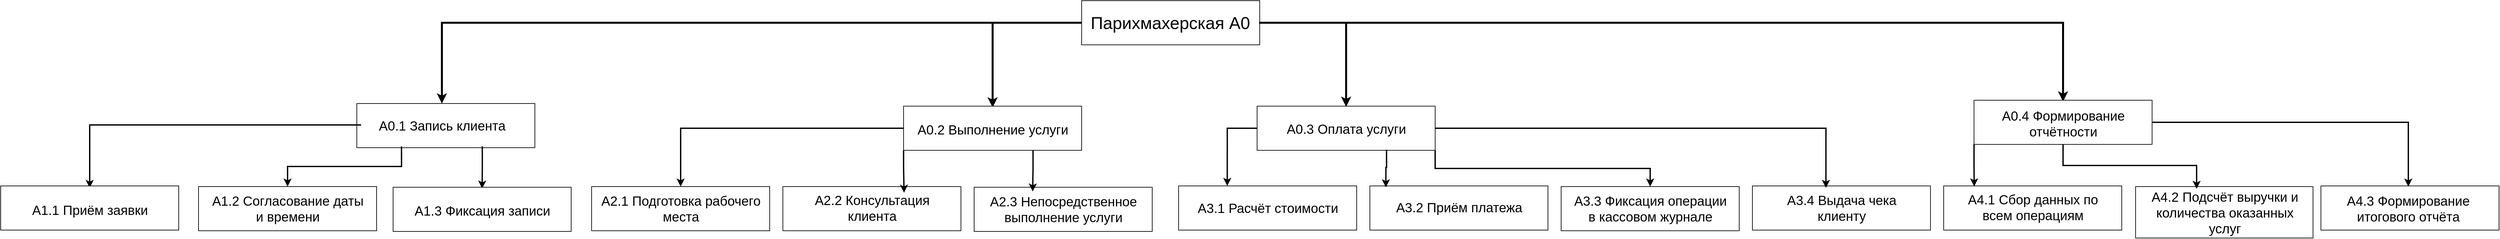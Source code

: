 <mxfile version="28.2.3">
  <diagram name="Страница — 1" id="yLtqsdLyZenQX1GJ1IhD">
    <mxGraphModel dx="6170" dy="3055" grid="0" gridSize="10" guides="1" tooltips="1" connect="1" arrows="1" fold="1" page="0" pageScale="1" pageWidth="827" pageHeight="1169" math="0" shadow="0">
      <root>
        <mxCell id="0" />
        <mxCell id="1" parent="0" />
        <mxCell id="vxo2_MmbldthmeWOhvXQ-1" value="" style="rounded=0;whiteSpace=wrap;html=1;" parent="1" vertex="1">
          <mxGeometry x="78" y="-99" width="270" height="67" as="geometry" />
        </mxCell>
        <mxCell id="WTPXl1K0bG2xd23CFLY1-2" style="edgeStyle=orthogonalEdgeStyle;rounded=0;orthogonalLoop=1;jettySize=auto;html=1;exitX=0;exitY=0.5;exitDx=0;exitDy=0;strokeWidth=3;" edge="1" parent="1" source="vxo2_MmbldthmeWOhvXQ-5" target="T-Rxa87JrUxMpe1Wu-bd-2">
          <mxGeometry relative="1" as="geometry" />
        </mxCell>
        <mxCell id="WTPXl1K0bG2xd23CFLY1-3" style="edgeStyle=orthogonalEdgeStyle;rounded=0;orthogonalLoop=1;jettySize=auto;html=1;exitX=0;exitY=0.5;exitDx=0;exitDy=0;fontSize=11;strokeWidth=3;" edge="1" parent="1" source="vxo2_MmbldthmeWOhvXQ-5" target="vxo2_MmbldthmeWOhvXQ-39">
          <mxGeometry relative="1" as="geometry" />
        </mxCell>
        <mxCell id="WTPXl1K0bG2xd23CFLY1-4" style="edgeStyle=orthogonalEdgeStyle;rounded=0;orthogonalLoop=1;jettySize=auto;html=1;exitX=1;exitY=0.5;exitDx=0;exitDy=0;strokeWidth=3;" edge="1" parent="1" source="vxo2_MmbldthmeWOhvXQ-5" target="T-Rxa87JrUxMpe1Wu-bd-12">
          <mxGeometry relative="1" as="geometry" />
        </mxCell>
        <mxCell id="WTPXl1K0bG2xd23CFLY1-5" style="edgeStyle=orthogonalEdgeStyle;rounded=0;orthogonalLoop=1;jettySize=auto;html=1;exitX=1;exitY=0.5;exitDx=0;exitDy=0;strokeWidth=3;" edge="1" parent="1" source="vxo2_MmbldthmeWOhvXQ-5" target="T-Rxa87JrUxMpe1Wu-bd-15">
          <mxGeometry relative="1" as="geometry" />
        </mxCell>
        <mxCell id="vxo2_MmbldthmeWOhvXQ-5" value="Парихмахерская A0" style="text;strokeColor=none;fillColor=none;html=1;align=center;verticalAlign=middle;whiteSpace=wrap;rounded=0;fontSize=26;strokeWidth=1;" parent="1" vertex="1">
          <mxGeometry x="78" y="-98" width="269" height="65" as="geometry" />
        </mxCell>
        <mxCell id="vxo2_MmbldthmeWOhvXQ-38" value="" style="rounded=0;whiteSpace=wrap;html=1;" parent="1" vertex="1">
          <mxGeometry x="-1021" y="57" width="270" height="67" as="geometry" />
        </mxCell>
        <mxCell id="WTPXl1K0bG2xd23CFLY1-6" style="edgeStyle=orthogonalEdgeStyle;rounded=0;orthogonalLoop=1;jettySize=auto;html=1;exitX=0;exitY=0.5;exitDx=0;exitDy=0;strokeWidth=2;" edge="1" parent="1" source="vxo2_MmbldthmeWOhvXQ-39" target="T-Rxa87JrUxMpe1Wu-bd-25">
          <mxGeometry relative="1" as="geometry" />
        </mxCell>
        <mxCell id="WTPXl1K0bG2xd23CFLY1-7" style="edgeStyle=orthogonalEdgeStyle;rounded=0;orthogonalLoop=1;jettySize=auto;html=1;exitX=0.25;exitY=1;exitDx=0;exitDy=0;strokeWidth=2;" edge="1" parent="1" source="vxo2_MmbldthmeWOhvXQ-39" target="T-Rxa87JrUxMpe1Wu-bd-26">
          <mxGeometry relative="1" as="geometry" />
        </mxCell>
        <mxCell id="WTPXl1K0bG2xd23CFLY1-8" style="edgeStyle=orthogonalEdgeStyle;rounded=0;orthogonalLoop=1;jettySize=auto;html=1;exitX=0.75;exitY=1;exitDx=0;exitDy=0;strokeWidth=2;" edge="1" parent="1" source="vxo2_MmbldthmeWOhvXQ-39" target="T-Rxa87JrUxMpe1Wu-bd-27">
          <mxGeometry relative="1" as="geometry" />
        </mxCell>
        <mxCell id="vxo2_MmbldthmeWOhvXQ-39" value="&lt;div&gt;A0.1 Запись клиента&lt;/div&gt;" style="text;html=1;align=center;verticalAlign=middle;whiteSpace=wrap;rounded=0;fontSize=20;" parent="1" vertex="1">
          <mxGeometry x="-1014.5" y="57" width="245" height="65" as="geometry" />
        </mxCell>
        <mxCell id="WTPXl1K0bG2xd23CFLY1-9" style="edgeStyle=orthogonalEdgeStyle;rounded=0;orthogonalLoop=1;jettySize=auto;html=1;exitX=0;exitY=0.5;exitDx=0;exitDy=0;strokeWidth=2;" edge="1" parent="1" source="T-Rxa87JrUxMpe1Wu-bd-1" target="T-Rxa87JrUxMpe1Wu-bd-32">
          <mxGeometry relative="1" as="geometry" />
        </mxCell>
        <mxCell id="T-Rxa87JrUxMpe1Wu-bd-1" value="" style="rounded=0;whiteSpace=wrap;html=1;" parent="1" vertex="1">
          <mxGeometry x="-192" y="61" width="270" height="67" as="geometry" />
        </mxCell>
        <mxCell id="T-Rxa87JrUxMpe1Wu-bd-2" value="&lt;div&gt;A0.2 Выполнение услуги&lt;/div&gt;" style="text;html=1;align=center;verticalAlign=middle;whiteSpace=wrap;rounded=0;fontSize=20;" parent="1" vertex="1">
          <mxGeometry x="-179.5" y="63" width="245" height="65" as="geometry" />
        </mxCell>
        <mxCell id="WTPXl1K0bG2xd23CFLY1-12" style="edgeStyle=orthogonalEdgeStyle;rounded=0;orthogonalLoop=1;jettySize=auto;html=1;exitX=0;exitY=0.5;exitDx=0;exitDy=0;entryX=0.25;entryY=0;entryDx=0;entryDy=0;strokeWidth=2;" edge="1" parent="1" source="T-Rxa87JrUxMpe1Wu-bd-7" target="T-Rxa87JrUxMpe1Wu-bd-38">
          <mxGeometry relative="1" as="geometry" />
        </mxCell>
        <mxCell id="WTPXl1K0bG2xd23CFLY1-14" style="edgeStyle=orthogonalEdgeStyle;rounded=0;orthogonalLoop=1;jettySize=auto;html=1;exitX=1;exitY=1;exitDx=0;exitDy=0;strokeWidth=2;" edge="1" parent="1" source="T-Rxa87JrUxMpe1Wu-bd-7" target="T-Rxa87JrUxMpe1Wu-bd-40">
          <mxGeometry relative="1" as="geometry" />
        </mxCell>
        <mxCell id="T-Rxa87JrUxMpe1Wu-bd-7" value="" style="rounded=0;whiteSpace=wrap;html=1;" parent="1" vertex="1">
          <mxGeometry x="344" y="61" width="270" height="67" as="geometry" />
        </mxCell>
        <mxCell id="T-Rxa87JrUxMpe1Wu-bd-12" value="&lt;div&gt;A0.3 Оплата услуги&lt;/div&gt;" style="text;html=1;align=center;verticalAlign=middle;whiteSpace=wrap;rounded=0;fontSize=20;" parent="1" vertex="1">
          <mxGeometry x="356.5" y="62" width="245" height="65" as="geometry" />
        </mxCell>
        <mxCell id="WTPXl1K0bG2xd23CFLY1-18" style="edgeStyle=orthogonalEdgeStyle;rounded=0;orthogonalLoop=1;jettySize=auto;html=1;exitX=1;exitY=0.5;exitDx=0;exitDy=0;entryX=0.5;entryY=0;entryDx=0;entryDy=0;strokeWidth=2;" edge="1" parent="1" source="T-Rxa87JrUxMpe1Wu-bd-14" target="T-Rxa87JrUxMpe1Wu-bd-48">
          <mxGeometry relative="1" as="geometry" />
        </mxCell>
        <mxCell id="T-Rxa87JrUxMpe1Wu-bd-14" value="" style="rounded=0;whiteSpace=wrap;html=1;" parent="1" vertex="1">
          <mxGeometry x="1431" y="52" width="270" height="67" as="geometry" />
        </mxCell>
        <mxCell id="T-Rxa87JrUxMpe1Wu-bd-15" value="&lt;div&gt;A0.4 Формирование отчётности&lt;/div&gt;" style="text;html=1;align=center;verticalAlign=middle;whiteSpace=wrap;rounded=0;fontSize=20;" parent="1" vertex="1">
          <mxGeometry x="1443.5" y="54" width="245" height="65" as="geometry" />
        </mxCell>
        <mxCell id="T-Rxa87JrUxMpe1Wu-bd-17" value="" style="rounded=0;whiteSpace=wrap;html=1;" parent="1" vertex="1">
          <mxGeometry x="-1561" y="182" width="270" height="67" as="geometry" />
        </mxCell>
        <mxCell id="T-Rxa87JrUxMpe1Wu-bd-18" value="" style="rounded=0;whiteSpace=wrap;html=1;" parent="1" vertex="1">
          <mxGeometry x="-1261" y="183" width="270" height="67" as="geometry" />
        </mxCell>
        <mxCell id="T-Rxa87JrUxMpe1Wu-bd-19" value="" style="rounded=0;whiteSpace=wrap;html=1;" parent="1" vertex="1">
          <mxGeometry x="-966" y="184" width="270" height="67" as="geometry" />
        </mxCell>
        <mxCell id="T-Rxa87JrUxMpe1Wu-bd-25" value="&lt;div&gt;A1.1 Приём заявки&lt;/div&gt;" style="text;html=1;align=center;verticalAlign=middle;whiteSpace=wrap;rounded=0;fontSize=20;" parent="1" vertex="1">
          <mxGeometry x="-1548.5" y="185" width="245" height="65" as="geometry" />
        </mxCell>
        <mxCell id="T-Rxa87JrUxMpe1Wu-bd-26" value="&lt;div&gt;A1.2 Согласование даты и времени&lt;/div&gt;" style="text;html=1;align=center;verticalAlign=middle;whiteSpace=wrap;rounded=0;fontSize=20;" parent="1" vertex="1">
          <mxGeometry x="-1248.5" y="183" width="245" height="65" as="geometry" />
        </mxCell>
        <mxCell id="T-Rxa87JrUxMpe1Wu-bd-27" value="&lt;div&gt;A1.3 Фиксация записи&lt;/div&gt;" style="text;html=1;align=center;verticalAlign=middle;whiteSpace=wrap;rounded=0;fontSize=20;" parent="1" vertex="1">
          <mxGeometry x="-953.5" y="186" width="245" height="65" as="geometry" />
        </mxCell>
        <mxCell id="T-Rxa87JrUxMpe1Wu-bd-28" value="" style="rounded=0;whiteSpace=wrap;html=1;" parent="1" vertex="1">
          <mxGeometry x="-665" y="183" width="270" height="67" as="geometry" />
        </mxCell>
        <mxCell id="T-Rxa87JrUxMpe1Wu-bd-29" value="" style="rounded=0;whiteSpace=wrap;html=1;" parent="1" vertex="1">
          <mxGeometry x="-375" y="183" width="270" height="67" as="geometry" />
        </mxCell>
        <mxCell id="T-Rxa87JrUxMpe1Wu-bd-30" value="" style="rounded=0;whiteSpace=wrap;html=1;" parent="1" vertex="1">
          <mxGeometry x="-85" y="184" width="270" height="67" as="geometry" />
        </mxCell>
        <mxCell id="T-Rxa87JrUxMpe1Wu-bd-32" value="A2.1 Подготовка рабочего места" style="text;html=1;align=center;verticalAlign=middle;whiteSpace=wrap;rounded=0;fontSize=20;" parent="1" vertex="1">
          <mxGeometry x="-652.5" y="183" width="245" height="65" as="geometry" />
        </mxCell>
        <mxCell id="T-Rxa87JrUxMpe1Wu-bd-33" value="A2.2 Консультация клиента" style="text;html=1;align=center;verticalAlign=middle;whiteSpace=wrap;rounded=0;fontSize=20;" parent="1" vertex="1">
          <mxGeometry x="-362.5" y="182" width="245" height="65" as="geometry" />
        </mxCell>
        <mxCell id="T-Rxa87JrUxMpe1Wu-bd-34" value="A2.3 Непосредственное выполнение услуги" style="text;html=1;align=center;verticalAlign=middle;whiteSpace=wrap;rounded=0;fontSize=20;" parent="1" vertex="1">
          <mxGeometry x="-72.5" y="184" width="245" height="65" as="geometry" />
        </mxCell>
        <mxCell id="T-Rxa87JrUxMpe1Wu-bd-35" value="" style="rounded=0;whiteSpace=wrap;html=1;" parent="1" vertex="1">
          <mxGeometry x="225" y="182" width="270" height="67" as="geometry" />
        </mxCell>
        <mxCell id="T-Rxa87JrUxMpe1Wu-bd-36" value="" style="rounded=0;whiteSpace=wrap;html=1;" parent="1" vertex="1">
          <mxGeometry x="515" y="182" width="270" height="67" as="geometry" />
        </mxCell>
        <mxCell id="T-Rxa87JrUxMpe1Wu-bd-37" value="" style="rounded=0;whiteSpace=wrap;html=1;" parent="1" vertex="1">
          <mxGeometry x="805" y="183" width="270" height="67" as="geometry" />
        </mxCell>
        <mxCell id="T-Rxa87JrUxMpe1Wu-bd-38" value="A3.1 Расчёт стоимости" style="text;html=1;align=center;verticalAlign=middle;whiteSpace=wrap;rounded=0;fontSize=20;" parent="1" vertex="1">
          <mxGeometry x="237.5" y="182" width="245" height="65" as="geometry" />
        </mxCell>
        <mxCell id="T-Rxa87JrUxMpe1Wu-bd-39" value="A3.2 Приём платежа" style="text;html=1;align=center;verticalAlign=middle;whiteSpace=wrap;rounded=0;fontSize=20;" parent="1" vertex="1">
          <mxGeometry x="527.5" y="181" width="245" height="65" as="geometry" />
        </mxCell>
        <mxCell id="T-Rxa87JrUxMpe1Wu-bd-40" value="A3.3 Фиксация операции в кассовом журнале" style="text;html=1;align=center;verticalAlign=middle;whiteSpace=wrap;rounded=0;fontSize=20;" parent="1" vertex="1">
          <mxGeometry x="817.5" y="183" width="245" height="65" as="geometry" />
        </mxCell>
        <mxCell id="T-Rxa87JrUxMpe1Wu-bd-41" value="" style="rounded=0;whiteSpace=wrap;html=1;" parent="1" vertex="1">
          <mxGeometry x="1095" y="182" width="270" height="67" as="geometry" />
        </mxCell>
        <mxCell id="T-Rxa87JrUxMpe1Wu-bd-42" value="" style="rounded=0;whiteSpace=wrap;html=1;" parent="1" vertex="1">
          <mxGeometry x="1385" y="182" width="270" height="67" as="geometry" />
        </mxCell>
        <mxCell id="T-Rxa87JrUxMpe1Wu-bd-43" value="" style="rounded=0;whiteSpace=wrap;html=1;" parent="1" vertex="1">
          <mxGeometry x="1676" y="183" width="269" height="78" as="geometry" />
        </mxCell>
        <mxCell id="T-Rxa87JrUxMpe1Wu-bd-44" value="A3.4 Выдача чека клиенту" style="text;html=1;align=center;verticalAlign=middle;whiteSpace=wrap;rounded=0;fontSize=20;" parent="1" vertex="1">
          <mxGeometry x="1107.5" y="182" width="245" height="65" as="geometry" />
        </mxCell>
        <mxCell id="T-Rxa87JrUxMpe1Wu-bd-45" value="A4.1 Сбор данных по всем операциям" style="text;html=1;align=center;verticalAlign=middle;whiteSpace=wrap;rounded=0;fontSize=20;" parent="1" vertex="1">
          <mxGeometry x="1397.5" y="181" width="245" height="65" as="geometry" />
        </mxCell>
        <mxCell id="T-Rxa87JrUxMpe1Wu-bd-46" value="A4.2 Подсчёт выручки и количества оказанных услуг" style="text;html=1;align=center;verticalAlign=middle;whiteSpace=wrap;rounded=0;fontSize=20;" parent="1" vertex="1">
          <mxGeometry x="1688.5" y="189.5" width="245" height="65" as="geometry" />
        </mxCell>
        <mxCell id="T-Rxa87JrUxMpe1Wu-bd-47" value="" style="rounded=0;whiteSpace=wrap;html=1;" parent="1" vertex="1">
          <mxGeometry x="1957" y="182" width="270" height="67" as="geometry" />
        </mxCell>
        <mxCell id="T-Rxa87JrUxMpe1Wu-bd-48" value="A4.3 Формирование итогового отчёта" style="text;html=1;align=center;verticalAlign=middle;whiteSpace=wrap;rounded=0;fontSize=20;" parent="1" vertex="1">
          <mxGeometry x="1967" y="183" width="245" height="65" as="geometry" />
        </mxCell>
        <mxCell id="WTPXl1K0bG2xd23CFLY1-10" style="edgeStyle=orthogonalEdgeStyle;rounded=0;orthogonalLoop=1;jettySize=auto;html=1;exitX=0;exitY=1;exitDx=0;exitDy=0;entryX=0.699;entryY=0.158;entryDx=0;entryDy=0;entryPerimeter=0;strokeWidth=2;" edge="1" parent="1" source="T-Rxa87JrUxMpe1Wu-bd-1" target="T-Rxa87JrUxMpe1Wu-bd-33">
          <mxGeometry relative="1" as="geometry" />
        </mxCell>
        <mxCell id="WTPXl1K0bG2xd23CFLY1-11" style="edgeStyle=orthogonalEdgeStyle;rounded=0;orthogonalLoop=1;jettySize=auto;html=1;exitX=0.75;exitY=1;exitDx=0;exitDy=0;entryX=0.311;entryY=0.099;entryDx=0;entryDy=0;entryPerimeter=0;strokeWidth=2;" edge="1" parent="1" source="T-Rxa87JrUxMpe1Wu-bd-2" target="T-Rxa87JrUxMpe1Wu-bd-34">
          <mxGeometry relative="1" as="geometry" />
        </mxCell>
        <mxCell id="WTPXl1K0bG2xd23CFLY1-13" style="edgeStyle=orthogonalEdgeStyle;rounded=0;orthogonalLoop=1;jettySize=auto;html=1;exitX=0.75;exitY=1;exitDx=0;exitDy=0;entryX=0.048;entryY=0.049;entryDx=0;entryDy=0;entryPerimeter=0;strokeWidth=2;" edge="1" parent="1" source="T-Rxa87JrUxMpe1Wu-bd-12" target="T-Rxa87JrUxMpe1Wu-bd-39">
          <mxGeometry relative="1" as="geometry" />
        </mxCell>
        <mxCell id="WTPXl1K0bG2xd23CFLY1-15" style="edgeStyle=orthogonalEdgeStyle;rounded=0;orthogonalLoop=1;jettySize=auto;html=1;exitX=1;exitY=0.5;exitDx=0;exitDy=0;entryX=0.404;entryY=0.046;entryDx=0;entryDy=0;entryPerimeter=0;strokeWidth=2;" edge="1" parent="1" source="T-Rxa87JrUxMpe1Wu-bd-7" target="T-Rxa87JrUxMpe1Wu-bd-44">
          <mxGeometry relative="1" as="geometry" />
        </mxCell>
        <mxCell id="WTPXl1K0bG2xd23CFLY1-16" style="edgeStyle=orthogonalEdgeStyle;rounded=0;orthogonalLoop=1;jettySize=auto;html=1;exitX=0;exitY=1;exitDx=0;exitDy=0;entryX=0.138;entryY=0.027;entryDx=0;entryDy=0;entryPerimeter=0;strokeWidth=2;" edge="1" parent="1" source="T-Rxa87JrUxMpe1Wu-bd-14" target="T-Rxa87JrUxMpe1Wu-bd-45">
          <mxGeometry relative="1" as="geometry" />
        </mxCell>
        <mxCell id="WTPXl1K0bG2xd23CFLY1-17" style="edgeStyle=orthogonalEdgeStyle;rounded=0;orthogonalLoop=1;jettySize=auto;html=1;exitX=0.5;exitY=1;exitDx=0;exitDy=0;entryX=0.344;entryY=0.044;entryDx=0;entryDy=0;entryPerimeter=0;strokeWidth=2;" edge="1" parent="1" source="T-Rxa87JrUxMpe1Wu-bd-15" target="T-Rxa87JrUxMpe1Wu-bd-43">
          <mxGeometry relative="1" as="geometry" />
        </mxCell>
      </root>
    </mxGraphModel>
  </diagram>
</mxfile>
